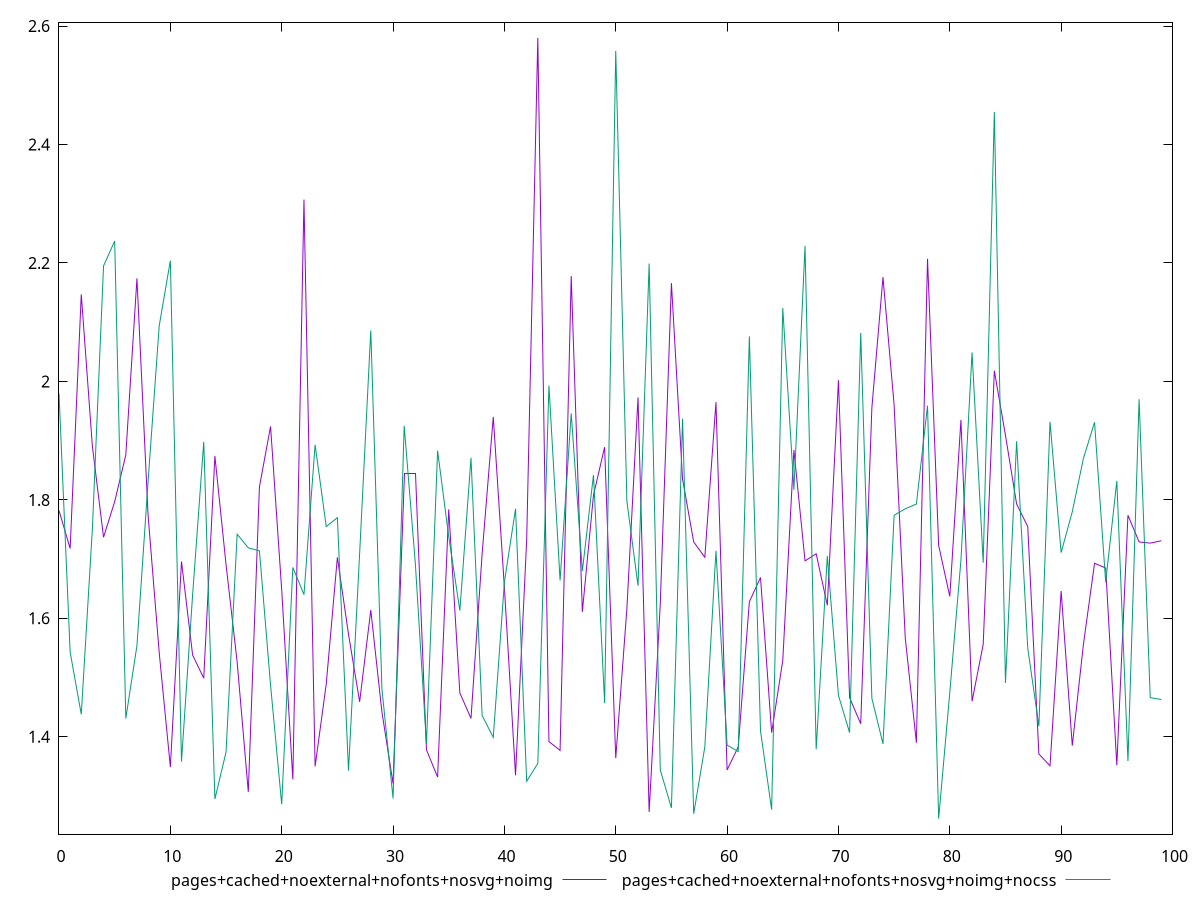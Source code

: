 reset
set terminal svg size 640, 500 enhanced background rgb 'white'
set output "reprap/server-response-time/comparison/line/11_vs_12.svg"

$pagesCachedNoexternalNofontsNosvgNoimg <<EOF
0 1.782
1 1.718
2 2.1470000000000002
3 1.8900000000000001
4 1.737
5 1.797
6 1.8760000000000001
7 2.174
8 1.774
9 1.542
10 1.3490000000000002
11 1.6960000000000002
12 1.5379999999999998
13 1.499
14 1.8739999999999999
15 1.6909999999999998
16 1.526
17 1.307
18 1.8219999999999998
19 1.924
20 1.6480000000000001
21 1.328
22 2.307
23 1.3499999999999999
24 1.4889999999999999
25 1.7029999999999998
26 1.573
27 1.4589999999999999
28 1.614
29 1.442
30 1.321
31 1.8439999999999999
32 1.8439999999999999
33 1.3780000000000001
34 1.332
35 1.7839999999999998
36 1.474
37 1.431
38 1.7089999999999999
39 1.94
40 1.6519999999999997
41 1.335
42 1.732
43 2.58
44 1.392
45 1.377
46 2.178
47 1.611
48 1.8079999999999998
49 1.889
50 1.3639999999999999
51 1.6159999999999999
52 1.9729999999999999
53 1.273
54 1.625
55 2.166
56 1.835
57 1.729
58 1.7029999999999998
59 1.9649999999999999
60 1.3439999999999999
61 1.383
62 1.6280000000000001
63 1.669
64 1.407
65 1.529
66 1.8840000000000001
67 1.697
68 1.7089999999999999
69 1.622
70 2.002
71 1.466
72 1.4220000000000002
73 1.955
74 2.176
75 1.9599999999999997
76 1.567
77 1.39
78 2.207
79 1.723
80 1.637
81 1.9349999999999998
82 1.46
83 1.556
84 2.018
85 1.9089999999999998
86 1.793
87 1.7550000000000003
88 1.371
89 1.351
90 1.6460000000000001
91 1.385
92 1.556
93 1.6929999999999998
94 1.6849999999999998
95 1.352
96 1.774
97 1.729
98 1.727
99 1.7309999999999999
EOF

$pagesCachedNoexternalNofontsNosvgNoimgNocss <<EOF
0 1.98
1 1.543
2 1.438
3 1.752
4 2.195
5 2.237
6 1.431
7 1.554
8 1.8309999999999997
9 2.094
10 2.204
11 1.3579999999999999
12 1.6400000000000001
13 1.8980000000000001
14 1.2950000000000002
15 1.374
16 1.7420000000000002
17 1.719
18 1.7139999999999997
19 1.4869999999999999
20 1.286
21 1.6860000000000002
22 1.6400000000000001
23 1.893
24 1.755
25 1.7700000000000002
26 1.343
27 1.71
28 2.086
29 1.481
30 1.296
31 1.925
32 1.693
33 1.388
34 1.883
35 1.738
36 1.613
37 1.8709999999999998
38 1.436
39 1.399
40 1.661
41 1.785
42 1.325
43 1.355
44 1.9929999999999999
45 1.6640000000000001
46 1.946
47 1.68
48 1.842
49 1.457
50 2.558
51 1.798
52 1.6549999999999998
53 2.1990000000000003
54 1.3439999999999999
55 1.28
56 1.937
57 1.27
58 1.383
59 1.7139999999999997
60 1.386
61 1.375
62 2.0759999999999996
63 1.4100000000000001
64 1.277
65 2.1239999999999997
66 1.8169999999999997
67 2.229
68 1.379
69 1.705
70 1.47
71 1.407
72 2.082
73 1.465
74 1.388
75 1.774
76 1.7850000000000001
77 1.793
78 1.959
79 1.262
80 1.475
81 1.698
82 2.0490000000000004
83 1.694
84 2.455
85 1.4909999999999999
86 1.899
87 1.55
88 1.4180000000000001
89 1.932
90 1.711
91 1.7799999999999998
92 1.87
93 1.9309999999999998
94 1.661
95 1.8319999999999999
96 1.359
97 1.97
98 1.4660000000000002
99 1.4629999999999999
EOF

set key outside below
set yrange [1.23564:2.60636]

plot \
  $pagesCachedNoexternalNofontsNosvgNoimg title "pages+cached+noexternal+nofonts+nosvg+noimg" with line, \
  $pagesCachedNoexternalNofontsNosvgNoimgNocss title "pages+cached+noexternal+nofonts+nosvg+noimg+nocss" with line, \


reset